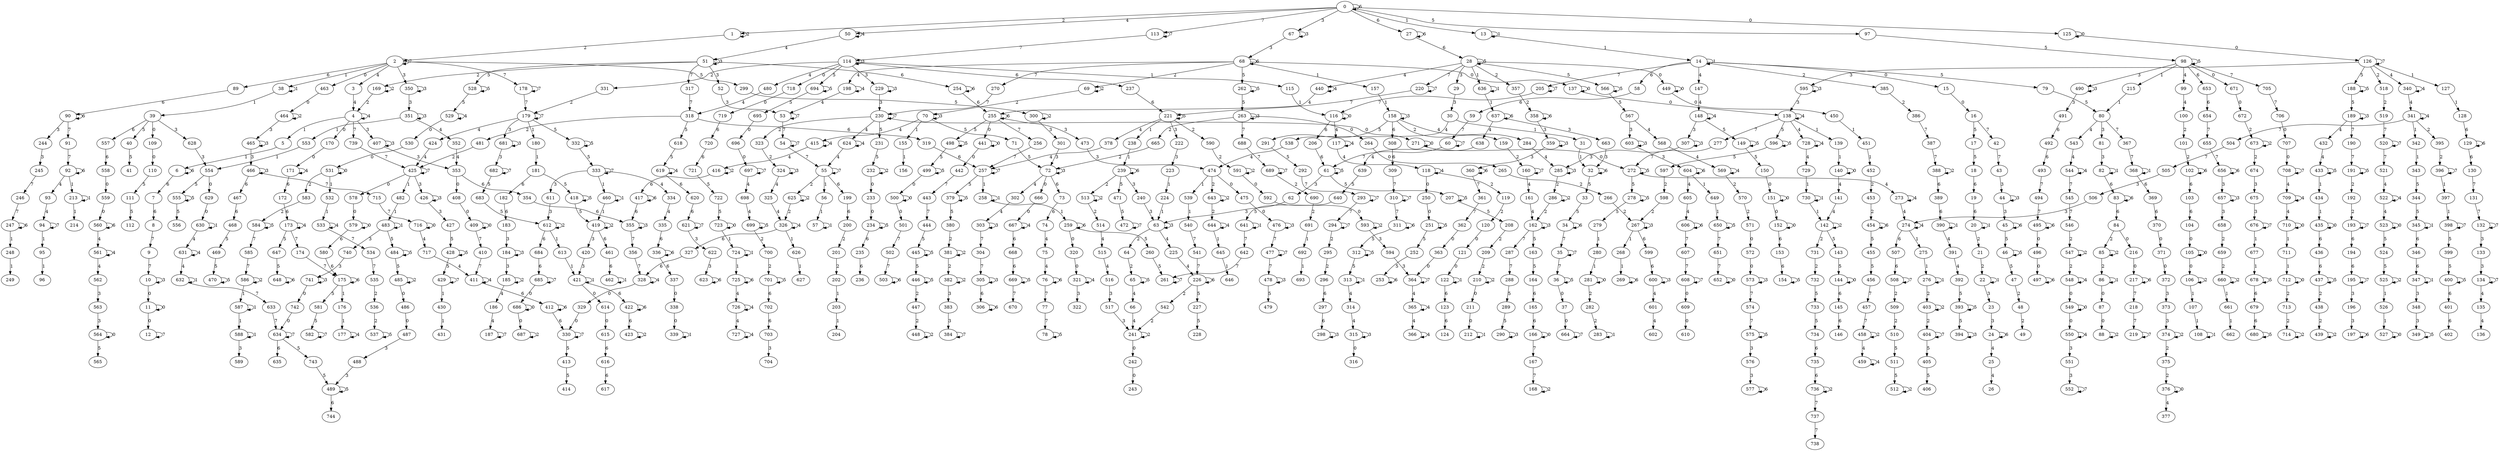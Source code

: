 digraph  {
	0 -> 0	 [label=6];
	0 -> 1	 [label=2];
	0 -> 13	 [label=1];
	0 -> 27	 [label=6];
	0 -> 50	 [label=4];
	0 -> 67	 [label=3];
	0 -> 97	 [label=5];
	0 -> 113	 [label=7];
	0 -> 125	 [label=0];
	1 -> 1	 [label=2];
	1 -> 2	 [label=2];
	2 -> 2	 [label=7];
	2 -> 3	 [label=4];
	2 -> 38	 [label=1];
	2 -> 89	 [label=6];
	2 -> 178	 [label=7];
	2 -> 299	 [label=5];
	2 -> 350	 [label=3];
	2 -> 463	 [label=0];
	3 -> 4	 [label=4];
	4 -> 4	 [label=4];
	4 -> 5	 [label=1];
	4 -> 170	 [label=0];
	4 -> 407	 [label=3];
	4 -> 739	 [label=7];
	5 -> 6	 [label=1];
	6 -> 6	 [label=6];
	6 -> 7	 [label=6];
	7 -> 8	 [label=6];
	8 -> 9	 [label=7];
	9 -> 10	 [label=7];
	10 -> 10	 [label=3];
	10 -> 11	 [label=0];
	11 -> 11	 [label=0];
	11 -> 12	 [label=0];
	12 -> 12	 [label=7];
	13 -> 13	 [label=1];
	13 -> 14	 [label=1];
	14 -> 14	 [label=1];
	14 -> 15	 [label=0];
	14 -> 58	 [label=6];
	14 -> 79	 [label=5];
	14 -> 147	 [label=4];
	14 -> 205	 [label=7];
	14 -> 385	 [label=2];
	15 -> 16	 [label=0];
	16 -> 17	 [label=5];
	16 -> 42	 [label=7];
	17 -> 18	 [label=5];
	18 -> 19	 [label=6];
	19 -> 20	 [label=6];
	20 -> 20	 [label=1];
	20 -> 21	 [label=2];
	21 -> 22	 [label=2];
	22 -> 22	 [label=1];
	22 -> 23	 [label=3];
	23 -> 24	 [label=3];
	24 -> 24	 [label=6];
	24 -> 25	 [label=4];
	25 -> 26	 [label=4];
	27 -> 27	 [label=6];
	27 -> 28	 [label=6];
	28 -> 28	 [label=5];
	28 -> 29	 [label=3];
	28 -> 220	 [label=7];
	28 -> 357	 [label=2];
	28 -> 440	 [label=4];
	28 -> 449	 [label=0];
	28 -> 566	 [label=5];
	28 -> 636	 [label=1];
	29 -> 30	 [label=3];
	30 -> 31	 [label=1];
	30 -> 538	 [label=4];
	31 -> 32	 [label=1];
	32 -> 32	 [label=6];
	32 -> 33	 [label=5];
	33 -> 34	 [label=5];
	34 -> 34	 [label=6];
	34 -> 35	 [label=7];
	35 -> 35	 [label=7];
	35 -> 36	 [label=7];
	36 -> 36	 [label=5];
	36 -> 37	 [label=0];
	37 -> 664	 [label=0];
	38 -> 38	 [label=1];
	38 -> 39	 [label=1];
	39 -> 40	 [label=5];
	39 -> 109	 [label=0];
	39 -> 557	 [label=6];
	39 -> 628	 [label=3];
	40 -> 41	 [label=5];
	42 -> 43	 [label=7];
	43 -> 44	 [label=3];
	44 -> 44	 [label=3];
	44 -> 45	 [label=3];
	45 -> 45	 [label=6];
	45 -> 46	 [label=5];
	46 -> 46	 [label=5];
	46 -> 47	 [label=5];
	47 -> 48	 [label=2];
	48 -> 49	 [label=2];
	50 -> 50	 [label=4];
	50 -> 51	 [label=4];
	51 -> 51	 [label=3];
	51 -> 52	 [label=3];
	51 -> 169	 [label=2];
	51 -> 254	 [label=6];
	51 -> 317	 [label=7];
	51 -> 528	 [label=5];
	52 -> 53	 [label=3];
	53 -> 53	 [label=7];
	53 -> 54	 [label=7];
	54 -> 54	 [label=7];
	54 -> 55	 [label=7];
	55 -> 55	 [label=7];
	55 -> 56	 [label=1];
	55 -> 199	 [label=6];
	55 -> 625	 [label=2];
	56 -> 57	 [label=1];
	57 -> 57	 [label=1];
	58 -> 59	 [label=6];
	59 -> 60	 [label=7];
	60 -> 60	 [label=7];
	60 -> 61	 [label=7];
	61 -> 61	 [label=5];
	61 -> 62	 [label=3];
	61 -> 207	 [label=5];
	62 -> 63	 [label=3];
	63 -> 63	 [label=3];
	63 -> 64	 [label=2];
	63 -> 225	 [label=4];
	64 -> 65	 [label=2];
	65 -> 65	 [label=5];
	65 -> 66	 [label=4];
	66 -> 241	 [label=4];
	67 -> 67	 [label=3];
	67 -> 68	 [label=3];
	68 -> 68	 [label=6];
	68 -> 69	 [label=2];
	68 -> 137	 [label=0];
	68 -> 157	 [label=1];
	68 -> 198	 [label=4];
	68 -> 262	 [label=5];
	68 -> 270	 [label=7];
	69 -> 69	 [label=2];
	69 -> 70	 [label=2];
	70 -> 70	 [label=3];
	70 -> 71	 [label=5];
	70 -> 155	 [label=1];
	70 -> 415	 [label=4];
	71 -> 72	 [label=5];
	72 -> 72	 [label=3];
	72 -> 73	 [label=6];
	72 -> 302	 [label=4];
	72 -> 666	 [label=0];
	73 -> 74	 [label=6];
	74 -> 75	 [label=4];
	75 -> 76	 [label=4];
	76 -> 76	 [label=6];
	76 -> 77	 [label=7];
	77 -> 78	 [label=7];
	78 -> 78	 [label=5];
	79 -> 80	 [label=5];
	80 -> 81	 [label=3];
	80 -> 367	 [label=7];
	80 -> 543	 [label=4];
	81 -> 82	 [label=3];
	82 -> 82	 [label=1];
	82 -> 83	 [label=6];
	83 -> 83	 [label=6];
	83 -> 84	 [label=6];
	84 -> 85	 [label=2];
	84 -> 216	 [label=0];
	85 -> 85	 [label=2];
	85 -> 86	 [label=2];
	86 -> 86	 [label=1];
	86 -> 87	 [label=0];
	87 -> 88	 [label=0];
	88 -> 88	 [label=2];
	89 -> 90	 [label=6];
	90 -> 90	 [label=6];
	90 -> 91	 [label=7];
	90 -> 244	 [label=3];
	91 -> 92	 [label=7];
	92 -> 92	 [label=6];
	92 -> 93	 [label=4];
	92 -> 213	 [label=1];
	93 -> 94	 [label=4];
	94 -> 94	 [label=7];
	94 -> 95	 [label=1];
	95 -> 96	 [label=1];
	97 -> 98	 [label=5];
	98 -> 98	 [label=5];
	98 -> 99	 [label=4];
	98 -> 215	 [label=1];
	98 -> 490	 [label=3];
	98 -> 653	 [label=6];
	98 -> 671	 [label=0];
	98 -> 705	 [label=7];
	99 -> 100	 [label=4];
	100 -> 101	 [label=2];
	101 -> 102	 [label=2];
	102 -> 102	 [label=6];
	102 -> 103	 [label=6];
	103 -> 104	 [label=6];
	104 -> 105	 [label=0];
	105 -> 105	 [label=0];
	105 -> 106	 [label=0];
	106 -> 106	 [label=2];
	106 -> 107	 [label=1];
	107 -> 108	 [label=1];
	108 -> 108	 [label=1];
	109 -> 110	 [label=0];
	110 -> 111	 [label=5];
	111 -> 112	 [label=5];
	113 -> 113	 [label=7];
	113 -> 114	 [label=7];
	114 -> 114	 [label=3];
	114 -> 115	 [label=1];
	114 -> 229	 [label=3];
	114 -> 237	 [label=6];
	114 -> 331	 [label=2];
	114 -> 480	 [label=4];
	114 -> 694	 [label=5];
	114 -> 718	 [label=0];
	115 -> 116	 [label=1];
	116 -> 116	 [label=0];
	116 -> 117	 [label=4];
	116 -> 206	 [label=6];
	117 -> 117	 [label=4];
	117 -> 118	 [label=4];
	118 -> 118	 [label=4];
	118 -> 119	 [label=2];
	118 -> 250	 [label=0];
	119 -> 120	 [label=2];
	120 -> 121	 [label=0];
	121 -> 122	 [label=0];
	122 -> 122	 [label=1];
	122 -> 123	 [label=6];
	123 -> 124	 [label=6];
	125 -> 125	 [label=0];
	125 -> 126	 [label=0];
	126 -> 126	 [label=7];
	126 -> 127	 [label=1];
	126 -> 188	 [label=5];
	126 -> 340	 [label=4];
	126 -> 518	 [label=2];
	126 -> 595	 [label=3];
	127 -> 128	 [label=1];
	128 -> 129	 [label=6];
	129 -> 129	 [label=6];
	129 -> 130	 [label=6];
	130 -> 131	 [label=7];
	131 -> 132	 [label=7];
	132 -> 132	 [label=7];
	132 -> 133	 [label=3];
	133 -> 134	 [label=3];
	134 -> 134	 [label=7];
	134 -> 135	 [label=4];
	135 -> 136	 [label=4];
	137 -> 137	 [label=0];
	137 -> 138	 [label=0];
	138 -> 138	 [label=4];
	138 -> 139	 [label=1];
	138 -> 277	 [label=7];
	138 -> 596	 [label=5];
	138 -> 728	 [label=4];
	139 -> 140	 [label=1];
	140 -> 140	 [label=0];
	140 -> 141	 [label=4];
	141 -> 142	 [label=4];
	142 -> 142	 [label=2];
	142 -> 143	 [label=5];
	142 -> 731	 [label=2];
	143 -> 144	 [label=5];
	144 -> 144	 [label=0];
	144 -> 145	 [label=6];
	145 -> 146	 [label=6];
	147 -> 148	 [label=4];
	148 -> 148	 [label=4];
	148 -> 149	 [label=5];
	148 -> 307	 [label=3];
	149 -> 149	 [label=5];
	149 -> 150	 [label=5];
	150 -> 151	 [label=0];
	151 -> 151	 [label=0];
	151 -> 152	 [label=0];
	152 -> 152	 [label=0];
	152 -> 153	 [label=6];
	153 -> 154	 [label=6];
	154 -> 154	 [label=5];
	155 -> 156	 [label=1];
	157 -> 158	 [label=1];
	158 -> 158	 [label=3];
	158 -> 159	 [label=2];
	158 -> 284	 [label=4];
	158 -> 291	 [label=5];
	158 -> 308	 [label=6];
	159 -> 160	 [label=2];
	160 -> 160	 [label=7];
	160 -> 161	 [label=4];
	161 -> 162	 [label=4];
	162 -> 162	 [label=3];
	162 -> 163	 [label=5];
	162 -> 287	 [label=7];
	163 -> 164	 [label=5];
	164 -> 165	 [label=6];
	165 -> 166	 [label=6];
	166 -> 166	 [label=0];
	166 -> 167	 [label=7];
	167 -> 168	 [label=7];
	168 -> 168	 [label=2];
	169 -> 4	 [label=2];
	169 -> 169	 [label=2];
	170 -> 171	 [label=0];
	171 -> 171	 [label=4];
	171 -> 172	 [label=6];
	172 -> 173	 [label=6];
	173 -> 173	 [label=4];
	173 -> 174	 [label=7];
	173 -> 647	 [label=5];
	174 -> 175	 [label=7];
	175 -> 175	 [label=6];
	175 -> 176	 [label=1];
	175 -> 581	 [label=5];
	176 -> 177	 [label=1];
	177 -> 177	 [label=4];
	178 -> 178	 [label=7];
	178 -> 179	 [label=7];
	179 -> 179	 [label=7];
	179 -> 180	 [label=1];
	179 -> 332	 [label=5];
	179 -> 424	 [label=4];
	179 -> 681	 [label=3];
	180 -> 181	 [label=1];
	181 -> 182	 [label=6];
	181 -> 418	 [label=5];
	182 -> 183	 [label=6];
	183 -> 184	 [label=3];
	184 -> 184	 [label=3];
	184 -> 185	 [label=3];
	185 -> 185	 [label=2];
	185 -> 186	 [label=4];
	186 -> 187	 [label=4];
	187 -> 187	 [label=7];
	188 -> 188	 [label=5];
	188 -> 189	 [label=5];
	189 -> 189	 [label=3];
	189 -> 190	 [label=7];
	189 -> 432	 [label=4];
	190 -> 191	 [label=7];
	191 -> 191	 [label=5];
	191 -> 192	 [label=2];
	192 -> 193	 [label=2];
	193 -> 193	 [label=7];
	193 -> 194	 [label=6];
	194 -> 195	 [label=6];
	195 -> 195	 [label=7];
	195 -> 196	 [label=3];
	196 -> 197	 [label=3];
	197 -> 197	 [label=6];
	198 -> 53	 [label=4];
	198 -> 198	 [label=4];
	199 -> 200	 [label=6];
	200 -> 201	 [label=2];
	201 -> 202	 [label=2];
	202 -> 203	 [label=1];
	203 -> 204	 [label=1];
	205 -> 116	 [label=7];
	205 -> 205	 [label=7];
	206 -> 61	 [label=6];
	207 -> 207	 [label=5];
	207 -> 208	 [label=5];
	208 -> 209	 [label=2];
	209 -> 210	 [label=2];
	210 -> 210	 [label=2];
	210 -> 211	 [label=0];
	211 -> 212	 [label=0];
	212 -> 212	 [label=1];
	213 -> 213	 [label=1];
	213 -> 214	 [label=1];
	215 -> 80	 [label=1];
	216 -> 217	 [label=0];
	217 -> 217	 [label=6];
	217 -> 218	 [label=7];
	218 -> 219	 [label=7];
	219 -> 219	 [label=7];
	220 -> 220	 [label=7];
	220 -> 221	 [label=7];
	221 -> 221	 [label=5];
	221 -> 222	 [label=3];
	221 -> 238	 [label=1];
	221 -> 378	 [label=4];
	221 -> 590	 [label=2];
	222 -> 223	 [label=3];
	223 -> 224	 [label=1];
	224 -> 63	 [label=1];
	225 -> 226	 [label=4];
	226 -> 226	 [label=6];
	226 -> 227	 [label=5];
	226 -> 542	 [label=2];
	227 -> 228	 [label=5];
	229 -> 229	 [label=3];
	229 -> 230	 [label=3];
	230 -> 230	 [label=7];
	230 -> 231	 [label=5];
	230 -> 271	 [label=0];
	230 -> 323	 [label=2];
	230 -> 624	 [label=4];
	231 -> 232	 [label=5];
	232 -> 232	 [label=2];
	232 -> 233	 [label=0];
	233 -> 234	 [label=0];
	234 -> 234	 [label=5];
	234 -> 235	 [label=6];
	235 -> 236	 [label=6];
	237 -> 221	 [label=6];
	238 -> 239	 [label=1];
	239 -> 239	 [label=6];
	239 -> 240	 [label=3];
	239 -> 471	 [label=5];
	239 -> 513	 [label=2];
	240 -> 63	 [label=3];
	241 -> 241	 [label=2];
	241 -> 242	 [label=0];
	242 -> 243	 [label=0];
	244 -> 245	 [label=3];
	245 -> 246	 [label=7];
	246 -> 247	 [label=7];
	247 -> 247	 [label=6];
	247 -> 248	 [label=1];
	248 -> 249	 [label=1];
	250 -> 251	 [label=0];
	251 -> 251	 [label=5];
	251 -> 252	 [label=5];
	252 -> 253	 [label=5];
	253 -> 253	 [label=6];
	254 -> 254	 [label=6];
	254 -> 255	 [label=6];
	255 -> 255	 [label=6];
	255 -> 256	 [label=7];
	255 -> 441	 [label=0];
	255 -> 473	 [label=3];
	255 -> 498	 [label=5];
	256 -> 257	 [label=7];
	257 -> 257	 [label=7];
	257 -> 258	 [label=1];
	257 -> 379	 [label=5];
	258 -> 258	 [label=1];
	258 -> 259	 [label=1];
	259 -> 259	 [label=6];
	259 -> 260	 [label=5];
	259 -> 320	 [label=0];
	260 -> 261	 [label=5];
	261 -> 261	 [label=7];
	262 -> 262	 [label=5];
	262 -> 263	 [label=5];
	263 -> 263	 [label=3];
	263 -> 264	 [label=0];
	263 -> 665	 [label=2];
	263 -> 688	 [label=7];
	264 -> 265	 [label=0];
	265 -> 266	 [label=2];
	266 -> 267	 [label=2];
	267 -> 267	 [label=3];
	267 -> 268	 [label=1];
	267 -> 599	 [label=6];
	268 -> 269	 [label=1];
	269 -> 269	 [label=6];
	270 -> 230	 [label=7];
	271 -> 271	 [label=0];
	271 -> 272	 [label=0];
	272 -> 272	 [label=5];
	272 -> 273	 [label=4];
	272 -> 278	 [label=5];
	273 -> 273	 [label=4];
	273 -> 274	 [label=4];
	274 -> 274	 [label=4];
	274 -> 275	 [label=1];
	274 -> 507	 [label=6];
	275 -> 276	 [label=1];
	276 -> 276	 [label=1];
	276 -> 403	 [label=2];
	277 -> 272	 [label=7];
	278 -> 278	 [label=5];
	278 -> 279	 [label=5];
	279 -> 280	 [label=1];
	280 -> 281	 [label=1];
	281 -> 281	 [label=0];
	281 -> 282	 [label=2];
	282 -> 283	 [label=2];
	283 -> 283	 [label=1];
	284 -> 285	 [label=4];
	285 -> 285	 [label=3];
	285 -> 286	 [label=2];
	286 -> 162	 [label=2];
	286 -> 286	 [label=2];
	287 -> 288	 [label=7];
	288 -> 289	 [label=5];
	289 -> 290	 [label=5];
	290 -> 290	 [label=3];
	291 -> 292	 [label=5];
	292 -> 293	 [label=7];
	293 -> 293	 [label=7];
	293 -> 294	 [label=7];
	294 -> 294	 [label=7];
	294 -> 295	 [label=2];
	295 -> 296	 [label=2];
	296 -> 297	 [label=6];
	297 -> 298	 [label=6];
	298 -> 298	 [label=3];
	299 -> 300	 [label=5];
	300 -> 300	 [label=2];
	300 -> 301	 [label=3];
	301 -> 72	 [label=3];
	302 -> 303	 [label=4];
	303 -> 303	 [label=3];
	303 -> 304	 [label=7];
	304 -> 305	 [label=7];
	305 -> 305	 [label=3];
	305 -> 306	 [label=6];
	306 -> 306	 [label=6];
	307 -> 285	 [label=3];
	307 -> 307	 [label=3];
	308 -> 309	 [label=6];
	309 -> 310	 [label=7];
	310 -> 310	 [label=7];
	310 -> 311	 [label=7];
	311 -> 311	 [label=6];
	311 -> 312	 [label=5];
	312 -> 312	 [label=5];
	312 -> 313	 [label=5];
	313 -> 313	 [label=1];
	313 -> 314	 [label=4];
	314 -> 315	 [label=4];
	315 -> 315	 [label=3];
	315 -> 316	 [label=0];
	317 -> 318	 [label=7];
	318 -> 319	 [label=6];
	318 -> 481	 [label=2];
	318 -> 618	 [label=5];
	319 -> 257	 [label=6];
	320 -> 321	 [label=0];
	321 -> 321	 [label=4];
	321 -> 322	 [label=3];
	323 -> 324	 [label=2];
	324 -> 324	 [label=3];
	324 -> 325	 [label=4];
	325 -> 326	 [label=4];
	326 -> 326	 [label=4];
	326 -> 327	 [label=6];
	326 -> 626	 [label=1];
	327 -> 328	 [label=6];
	328 -> 328	 [label=4];
	328 -> 329	 [label=0];
	329 -> 330	 [label=0];
	330 -> 330	 [label=7];
	330 -> 413	 [label=5];
	331 -> 179	 [label=2];
	332 -> 332	 [label=5];
	332 -> 333	 [label=5];
	333 -> 333	 [label=7];
	333 -> 334	 [label=4];
	333 -> 460	 [label=1];
	333 -> 611	 [label=3];
	334 -> 335	 [label=4];
	335 -> 336	 [label=6];
	336 -> 336	 [label=6];
	336 -> 337	 [label=6];
	337 -> 338	 [label=0];
	338 -> 339	 [label=0];
	339 -> 339	 [label=1];
	340 -> 340	 [label=4];
	340 -> 341	 [label=4];
	341 -> 341	 [label=4];
	341 -> 342	 [label=1];
	341 -> 395	 [label=2];
	341 -> 504	 [label=7];
	342 -> 343	 [label=1];
	343 -> 344	 [label=5];
	344 -> 345	 [label=5];
	345 -> 345	 [label=1];
	345 -> 346	 [label=6];
	346 -> 347	 [label=6];
	347 -> 347	 [label=1];
	347 -> 348	 [label=3];
	348 -> 349	 [label=3];
	349 -> 349	 [label=5];
	350 -> 350	 [label=3];
	350 -> 351	 [label=3];
	351 -> 351	 [label=3];
	351 -> 352	 [label=4];
	351 -> 553	 [label=1];
	352 -> 353	 [label=4];
	353 -> 354	 [label=6];
	353 -> 408	 [label=0];
	354 -> 355	 [label=6];
	355 -> 355	 [label=3];
	355 -> 356	 [label=7];
	356 -> 328	 [label=7];
	357 -> 358	 [label=2];
	358 -> 358	 [label=6];
	358 -> 359	 [label=3];
	359 -> 359	 [label=3];
	359 -> 360	 [label=3];
	360 -> 360	 [label=6];
	360 -> 361	 [label=7];
	361 -> 362	 [label=7];
	362 -> 363	 [label=0];
	363 -> 364	 [label=0];
	364 -> 364	 [label=7];
	364 -> 365	 [label=4];
	365 -> 365	 [label=4];
	365 -> 366	 [label=4];
	366 -> 366	 [label=4];
	367 -> 368	 [label=7];
	368 -> 368	 [label=1];
	368 -> 369	 [label=6];
	369 -> 370	 [label=6];
	370 -> 371	 [label=0];
	371 -> 372	 [label=0];
	372 -> 373	 [label=3];
	373 -> 374	 [label=3];
	374 -> 374	 [label=2];
	374 -> 375	 [label=2];
	375 -> 376	 [label=2];
	376 -> 376	 [label=0];
	376 -> 377	 [label=4];
	378 -> 257	 [label=4];
	379 -> 379	 [label=5];
	379 -> 380	 [label=5];
	380 -> 381	 [label=2];
	381 -> 381	 [label=2];
	381 -> 382	 [label=2];
	382 -> 382	 [label=2];
	382 -> 383	 [label=3];
	383 -> 384	 [label=3];
	384 -> 384	 [label=7];
	385 -> 386	 [label=2];
	386 -> 387	 [label=7];
	387 -> 388	 [label=7];
	388 -> 388	 [label=2];
	388 -> 389	 [label=6];
	389 -> 390	 [label=6];
	390 -> 390	 [label=1];
	390 -> 391	 [label=4];
	391 -> 392	 [label=4];
	392 -> 393	 [label=5];
	393 -> 393	 [label=5];
	393 -> 394	 [label=5];
	394 -> 394	 [label=3];
	395 -> 396	 [label=2];
	396 -> 396	 [label=7];
	396 -> 397	 [label=1];
	397 -> 398	 [label=1];
	398 -> 398	 [label=7];
	398 -> 399	 [label=5];
	399 -> 400	 [label=5];
	400 -> 400	 [label=5];
	400 -> 401	 [label=6];
	401 -> 402	 [label=6];
	403 -> 403	 [label=2];
	403 -> 404	 [label=2];
	404 -> 404	 [label=7];
	404 -> 405	 [label=5];
	405 -> 406	 [label=5];
	407 -> 353	 [label=3];
	407 -> 407	 [label=3];
	408 -> 409	 [label=0];
	409 -> 409	 [label=0];
	409 -> 410	 [label=7];
	410 -> 411	 [label=7];
	411 -> 411	 [label=4];
	411 -> 412	 [label=6];
	412 -> 330	 [label=6];
	412 -> 412	 [label=6];
	413 -> 414	 [label=5];
	415 -> 415	 [label=4];
	415 -> 416	 [label=4];
	416 -> 416	 [label=2];
	416 -> 417	 [label=6];
	417 -> 355	 [label=6];
	417 -> 417	 [label=6];
	418 -> 418	 [label=5];
	418 -> 419	 [label=5];
	419 -> 419	 [label=2];
	419 -> 420	 [label=3];
	419 -> 461	 [label=6];
	420 -> 421	 [label=3];
	421 -> 421	 [label=1];
	421 -> 422	 [label=6];
	421 -> 614	 [label=0];
	422 -> 422	 [label=6];
	422 -> 423	 [label=6];
	423 -> 423	 [label=2];
	424 -> 425	 [label=4];
	425 -> 425	 [label=7];
	425 -> 426	 [label=3];
	425 -> 482	 [label=1];
	425 -> 578	 [label=0];
	426 -> 426	 [label=3];
	426 -> 427	 [label=3];
	427 -> 428	 [label=5];
	428 -> 428	 [label=5];
	428 -> 429	 [label=5];
	429 -> 429	 [label=7];
	429 -> 430	 [label=1];
	430 -> 431	 [label=1];
	432 -> 433	 [label=4];
	433 -> 433	 [label=5];
	433 -> 434	 [label=1];
	434 -> 435	 [label=1];
	435 -> 435	 [label=0];
	435 -> 436	 [label=6];
	436 -> 437	 [label=6];
	437 -> 437	 [label=5];
	437 -> 438	 [label=2];
	438 -> 439	 [label=2];
	439 -> 439	 [label=2];
	440 -> 255	 [label=4];
	440 -> 440	 [label=4];
	441 -> 441	 [label=0];
	441 -> 442	 [label=0];
	442 -> 443	 [label=7];
	443 -> 444	 [label=7];
	444 -> 445	 [label=5];
	445 -> 445	 [label=5];
	445 -> 446	 [label=5];
	446 -> 446	 [label=5];
	446 -> 447	 [label=2];
	447 -> 448	 [label=2];
	448 -> 448	 [label=2];
	449 -> 449	 [label=0];
	449 -> 450	 [label=0];
	450 -> 451	 [label=1];
	451 -> 452	 [label=1];
	452 -> 453	 [label=2];
	453 -> 454	 [label=2];
	454 -> 454	 [label=6];
	454 -> 455	 [label=5];
	455 -> 456	 [label=5];
	456 -> 457	 [label=7];
	457 -> 458	 [label=7];
	458 -> 458	 [label=2];
	458 -> 459	 [label=4];
	459 -> 459	 [label=4];
	460 -> 419	 [label=1];
	460 -> 460	 [label=1];
	461 -> 462	 [label=6];
	462 -> 462	 [label=1];
	463 -> 464	 [label=0];
	464 -> 464	 [label=2];
	464 -> 465	 [label=3];
	465 -> 465	 [label=3];
	465 -> 466	 [label=3];
	466 -> 466	 [label=3];
	466 -> 467	 [label=6];
	466 -> 715	 [label=7];
	467 -> 468	 [label=6];
	468 -> 469	 [label=5];
	469 -> 470	 [label=5];
	470 -> 470	 [label=5];
	471 -> 472	 [label=5];
	472 -> 472	 [label=7];
	473 -> 474	 [label=3];
	474 -> 475	 [label=0];
	474 -> 539	 [label=1];
	474 -> 643	 [label=2];
	475 -> 476	 [label=0];
	476 -> 476	 [label=3];
	476 -> 477	 [label=7];
	477 -> 477	 [label=7];
	477 -> 478	 [label=7];
	478 -> 478	 [label=3];
	478 -> 479	 [label=5];
	480 -> 318	 [label=4];
	481 -> 425	 [label=2];
	482 -> 483	 [label=1];
	483 -> 483	 [label=1];
	483 -> 484	 [label=5];
	483 -> 740	 [label=3];
	484 -> 484	 [label=5];
	484 -> 485	 [label=5];
	485 -> 485	 [label=2];
	485 -> 486	 [label=0];
	486 -> 487	 [label=0];
	487 -> 488	 [label=3];
	488 -> 489	 [label=3];
	489 -> 489	 [label=5];
	489 -> 744	 [label=6];
	490 -> 490	 [label=3];
	490 -> 491	 [label=3];
	491 -> 492	 [label=6];
	492 -> 493	 [label=6];
	493 -> 494	 [label=7];
	494 -> 495	 [label=7];
	495 -> 495	 [label=6];
	495 -> 496	 [label=0];
	496 -> 497	 [label=0];
	497 -> 497	 [label=6];
	498 -> 498	 [label=5];
	498 -> 499	 [label=5];
	499 -> 499	 [label=5];
	499 -> 500	 [label=0];
	500 -> 500	 [label=0];
	500 -> 501	 [label=0];
	501 -> 502	 [label=7];
	502 -> 503	 [label=7];
	503 -> 503	 [label=6];
	504 -> 505	 [label=7];
	505 -> 506	 [label=3];
	506 -> 274	 [label=3];
	507 -> 508	 [label=6];
	508 -> 508	 [label=7];
	508 -> 509	 [label=2];
	509 -> 510	 [label=2];
	510 -> 511	 [label=5];
	511 -> 512	 [label=5];
	512 -> 512	 [label=2];
	513 -> 513	 [label=2];
	513 -> 514	 [label=2];
	514 -> 515	 [label=4];
	515 -> 516	 [label=4];
	516 -> 517	 [label=3];
	517 -> 241	 [label=3];
	518 -> 519	 [label=2];
	519 -> 520	 [label=7];
	520 -> 520	 [label=7];
	520 -> 521	 [label=7];
	521 -> 522	 [label=4];
	522 -> 522	 [label=4];
	522 -> 523	 [label=4];
	523 -> 523	 [label=0];
	523 -> 524	 [label=5];
	524 -> 525	 [label=5];
	525 -> 525	 [label=2];
	525 -> 526	 [label=1];
	526 -> 527	 [label=1];
	527 -> 527	 [label=0];
	528 -> 528	 [label=5];
	528 -> 529	 [label=5];
	529 -> 529	 [label=4];
	529 -> 530	 [label=0];
	530 -> 531	 [label=0];
	531 -> 531	 [label=0];
	531 -> 532	 [label=1];
	531 -> 583	 [label=2];
	532 -> 533	 [label=1];
	533 -> 533	 [label=4];
	533 -> 534	 [label=7];
	534 -> 535	 [label=7];
	535 -> 536	 [label=2];
	536 -> 537	 [label=2];
	537 -> 537	 [label=5];
	538 -> 474	 [label=4];
	539 -> 540	 [label=1];
	540 -> 541	 [label=7];
	541 -> 226	 [label=7];
	542 -> 241	 [label=2];
	543 -> 544	 [label=4];
	544 -> 544	 [label=4];
	544 -> 545	 [label=7];
	545 -> 546	 [label=7];
	546 -> 547	 [label=2];
	547 -> 547	 [label=2];
	547 -> 548	 [label=2];
	548 -> 548	 [label=4];
	548 -> 549	 [label=0];
	549 -> 549	 [label=0];
	549 -> 550	 [label=0];
	550 -> 550	 [label=4];
	550 -> 551	 [label=3];
	551 -> 552	 [label=3];
	552 -> 552	 [label=7];
	553 -> 554	 [label=1];
	554 -> 555	 [label=5];
	554 -> 629	 [label=0];
	555 -> 555	 [label=5];
	555 -> 556	 [label=5];
	557 -> 558	 [label=6];
	558 -> 559	 [label=0];
	559 -> 560	 [label=0];
	560 -> 560	 [label=6];
	560 -> 561	 [label=4];
	561 -> 561	 [label=4];
	561 -> 562	 [label=4];
	562 -> 563	 [label=3];
	563 -> 564	 [label=3];
	564 -> 564	 [label=0];
	564 -> 565	 [label=5];
	566 -> 566	 [label=5];
	566 -> 567	 [label=5];
	567 -> 568	 [label=4];
	567 -> 603	 [label=3];
	568 -> 569	 [label=4];
	569 -> 569	 [label=4];
	569 -> 570	 [label=2];
	570 -> 571	 [label=2];
	571 -> 572	 [label=0];
	572 -> 573	 [label=0];
	573 -> 573	 [label=3];
	573 -> 574	 [label=7];
	574 -> 575	 [label=7];
	575 -> 575	 [label=5];
	575 -> 576	 [label=3];
	576 -> 577	 [label=3];
	577 -> 577	 [label=6];
	578 -> 579	 [label=0];
	579 -> 579	 [label=0];
	579 -> 580	 [label=6];
	580 -> 175	 [label=6];
	581 -> 582	 [label=5];
	582 -> 582	 [label=7];
	583 -> 584	 [label=2];
	584 -> 584	 [label=5];
	584 -> 585	 [label=7];
	585 -> 586	 [label=7];
	586 -> 586	 [label=2];
	586 -> 587	 [label=1];
	587 -> 587	 [label=1];
	587 -> 588	 [label=1];
	588 -> 588	 [label=1];
	588 -> 589	 [label=3];
	590 -> 591	 [label=2];
	591 -> 591	 [label=2];
	591 -> 592	 [label=0];
	592 -> 593	 [label=0];
	593 -> 593	 [label=2];
	593 -> 594	 [label=3];
	594 -> 364	 [label=3];
	595 -> 138	 [label=3];
	595 -> 595	 [label=3];
	596 -> 596	 [label=5];
	596 -> 597	 [label=5];
	597 -> 598	 [label=2];
	598 -> 267	 [label=2];
	599 -> 600	 [label=6];
	600 -> 600	 [label=3];
	600 -> 601	 [label=4];
	601 -> 602	 [label=4];
	603 -> 603	 [label=3];
	603 -> 604	 [label=3];
	604 -> 604	 [label=6];
	604 -> 605	 [label=4];
	604 -> 649	 [label=1];
	605 -> 606	 [label=4];
	606 -> 606	 [label=6];
	606 -> 607	 [label=7];
	607 -> 608	 [label=7];
	608 -> 608	 [label=7];
	608 -> 609	 [label=0];
	609 -> 610	 [label=0];
	611 -> 612	 [label=3];
	612 -> 612	 [label=2];
	612 -> 613	 [label=1];
	612 -> 684	 [label=6];
	613 -> 421	 [label=1];
	614 -> 615	 [label=0];
	615 -> 616	 [label=6];
	616 -> 617	 [label=6];
	618 -> 619	 [label=5];
	619 -> 619	 [label=4];
	619 -> 620	 [label=6];
	620 -> 621	 [label=6];
	621 -> 621	 [label=7];
	621 -> 622	 [label=3];
	622 -> 623	 [label=3];
	623 -> 623	 [label=6];
	624 -> 55	 [label=4];
	624 -> 624	 [label=4];
	625 -> 326	 [label=2];
	625 -> 625	 [label=2];
	626 -> 627	 [label=1];
	628 -> 554	 [label=3];
	629 -> 630	 [label=0];
	630 -> 630	 [label=1];
	630 -> 631	 [label=4];
	631 -> 631	 [label=4];
	631 -> 632	 [label=4];
	632 -> 632	 [label=1];
	632 -> 633	 [label=7];
	633 -> 634	 [label=7];
	634 -> 634	 [label=7];
	634 -> 635	 [label=6];
	634 -> 743	 [label=5];
	636 -> 636	 [label=1];
	636 -> 637	 [label=1];
	637 -> 637	 [label=6];
	637 -> 638	 [label=4];
	637 -> 663	 [label=3];
	638 -> 639	 [label=4];
	639 -> 640	 [label=5];
	640 -> 641	 [label=5];
	641 -> 641	 [label=1];
	641 -> 642	 [label=7];
	642 -> 261	 [label=7];
	643 -> 643	 [label=2];
	643 -> 644	 [label=2];
	644 -> 644	 [label=4];
	644 -> 645	 [label=1];
	645 -> 646	 [label=1];
	647 -> 648	 [label=5];
	648 -> 648	 [label=6];
	649 -> 650	 [label=1];
	650 -> 650	 [label=5];
	650 -> 651	 [label=7];
	651 -> 652	 [label=7];
	652 -> 652	 [label=0];
	653 -> 654	 [label=6];
	654 -> 655	 [label=7];
	655 -> 656	 [label=7];
	656 -> 656	 [label=6];
	656 -> 657	 [label=3];
	657 -> 657	 [label=3];
	657 -> 658	 [label=3];
	658 -> 659	 [label=2];
	659 -> 660	 [label=2];
	660 -> 660	 [label=2];
	660 -> 661	 [label=1];
	661 -> 662	 [label=1];
	663 -> 32	 [label=3];
	664 -> 664	 [label=7];
	665 -> 72	 [label=2];
	666 -> 667	 [label=0];
	667 -> 667	 [label=4];
	667 -> 668	 [label=6];
	668 -> 669	 [label=6];
	669 -> 669	 [label=5];
	669 -> 670	 [label=7];
	671 -> 672	 [label=0];
	672 -> 673	 [label=2];
	673 -> 673	 [label=2];
	673 -> 674	 [label=2];
	674 -> 675	 [label=3];
	675 -> 676	 [label=3];
	676 -> 676	 [label=7];
	676 -> 677	 [label=1];
	677 -> 678	 [label=1];
	678 -> 678	 [label=5];
	678 -> 679	 [label=6];
	679 -> 680	 [label=6];
	680 -> 680	 [label=5];
	681 -> 681	 [label=3];
	681 -> 682	 [label=3];
	682 -> 682	 [label=7];
	682 -> 683	 [label=5];
	683 -> 612	 [label=5];
	684 -> 685	 [label=6];
	685 -> 685	 [label=7];
	685 -> 686	 [label=0];
	686 -> 686	 [label=0];
	686 -> 687	 [label=0];
	687 -> 687	 [label=2];
	688 -> 689	 [label=7];
	689 -> 689	 [label=7];
	689 -> 690	 [label=2];
	690 -> 691	 [label=2];
	691 -> 692	 [label=1];
	692 -> 693	 [label=1];
	694 -> 694	 [label=5];
	694 -> 695	 [label=5];
	695 -> 696	 [label=0];
	696 -> 697	 [label=0];
	697 -> 697	 [label=7];
	697 -> 698	 [label=4];
	698 -> 699	 [label=4];
	699 -> 699	 [label=5];
	699 -> 700	 [label=2];
	700 -> 701	 [label=2];
	701 -> 701	 [label=5];
	701 -> 702	 [label=6];
	702 -> 703	 [label=6];
	703 -> 704	 [label=3];
	705 -> 706	 [label=7];
	706 -> 707	 [label=0];
	707 -> 708	 [label=0];
	708 -> 708	 [label=7];
	708 -> 709	 [label=4];
	709 -> 709	 [label=4];
	709 -> 710	 [label=4];
	710 -> 710	 [label=0];
	710 -> 711	 [label=1];
	711 -> 712	 [label=1];
	712 -> 712	 [label=0];
	712 -> 713	 [label=2];
	713 -> 714	 [label=2];
	714 -> 714	 [label=2];
	715 -> 716	 [label=7];
	716 -> 716	 [label=0];
	716 -> 717	 [label=4];
	717 -> 411	 [label=4];
	718 -> 719	 [label=0];
	719 -> 720	 [label=6];
	720 -> 721	 [label=6];
	721 -> 722	 [label=5];
	722 -> 723	 [label=5];
	723 -> 723	 [label=0];
	723 -> 724	 [label=1];
	724 -> 724	 [label=1];
	724 -> 725	 [label=1];
	725 -> 725	 [label=6];
	725 -> 726	 [label=4];
	726 -> 726	 [label=4];
	726 -> 727	 [label=4];
	727 -> 727	 [label=4];
	728 -> 728	 [label=4];
	728 -> 729	 [label=4];
	729 -> 730	 [label=1];
	730 -> 142	 [label=1];
	730 -> 730	 [label=1];
	731 -> 732	 [label=2];
	732 -> 733	 [label=5];
	733 -> 734	 [label=5];
	734 -> 735	 [label=6];
	735 -> 736	 [label=6];
	736 -> 736	 [label=2];
	736 -> 737	 [label=7];
	737 -> 738	 [label=7];
	739 -> 425	 [label=7];
	740 -> 741	 [label=3];
	741 -> 741	 [label=3];
	741 -> 742	 [label=0];
	742 -> 634	 [label=0];
	743 -> 489	 [label=5];
}
